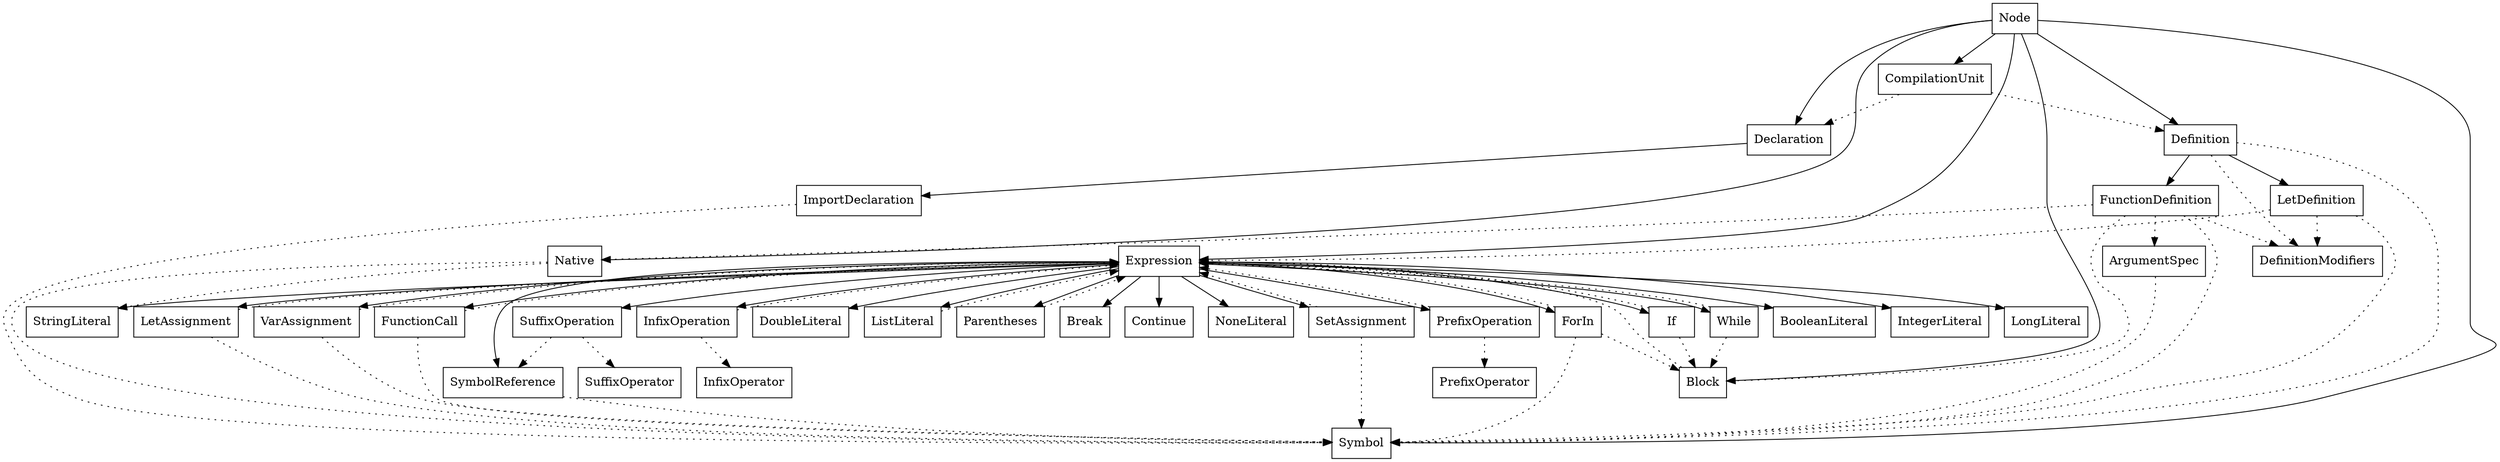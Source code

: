 digraph A {
  type_Node [shape=box,label="Node"]
  type_Expression [shape=box,label="Expression"]
  type_Symbol [shape=box,label="Symbol"]
  type_Declaration [shape=box,label="Declaration"]
  type_Definition [shape=box,label="Definition"]
  type_DefinitionModifiers [shape=box,label="DefinitionModifiers"]
  type_Block [shape=box,label="Block"]
  type_CompilationUnit [shape=box,label="CompilationUnit"]
  type_LetAssignment [shape=box,label="LetAssignment"]
  type_VarAssignment [shape=box,label="VarAssignment"]
  type_SetAssignment [shape=box,label="SetAssignment"]
  type_InfixOperator [shape=box,label="InfixOperator"]
  type_InfixOperation [shape=box,label="InfixOperation"]
  type_BooleanLiteral [shape=box,label="BooleanLiteral"]
  type_FunctionCall [shape=box,label="FunctionCall"]
  type_ArgumentSpec [shape=box,label="ArgumentSpec"]
  type_FunctionDefinition [shape=box,label="FunctionDefinition"]
  type_LetDefinition [shape=box,label="LetDefinition"]
  type_If [shape=box,label="If"]
  type_ImportDeclaration [shape=box,label="ImportDeclaration"]
  type_IntegerLiteral [shape=box,label="IntegerLiteral"]
  type_LongLiteral [shape=box,label="LongLiteral"]
  type_DoubleLiteral [shape=box,label="DoubleLiteral"]
  type_ListLiteral [shape=box,label="ListLiteral"]
  type_Parentheses [shape=box,label="Parentheses"]
  type_PrefixOperator [shape=box,label="PrefixOperator"]
  type_PrefixOperation [shape=box,label="PrefixOperation"]
  type_SuffixOperator [shape=box,label="SuffixOperator"]
  type_SuffixOperation [shape=box,label="SuffixOperation"]
  type_StringLiteral [shape=box,label="StringLiteral"]
  type_SymbolReference [shape=box,label="SymbolReference"]
  type_While [shape=box,label="While"]
  type_ForIn [shape=box,label="ForIn"]
  type_Break [shape=box,label="Break"]
  type_Continue [shape=box,label="Continue"]
  type_NoneLiteral [shape=box,label="NoneLiteral"]
  type_Native [shape=box,label="Native"]
  type_Node -> type_Expression
  type_Node -> type_Symbol
  type_Node -> type_Declaration
  type_Node -> type_Definition
  type_Node -> type_Block
  type_Node -> type_CompilationUnit
  type_Node -> type_Native
  type_Expression -> type_LetAssignment
  type_Expression -> type_VarAssignment
  type_Expression -> type_SetAssignment
  type_Expression -> type_InfixOperation
  type_Expression -> type_BooleanLiteral
  type_Expression -> type_FunctionCall
  type_Expression -> type_If
  type_Expression -> type_IntegerLiteral
  type_Expression -> type_LongLiteral
  type_Expression -> type_DoubleLiteral
  type_Expression -> type_ListLiteral
  type_Expression -> type_Parentheses
  type_Expression -> type_PrefixOperation
  type_Expression -> type_SuffixOperation
  type_Expression -> type_StringLiteral
  type_Expression -> type_SymbolReference
  type_Expression -> type_While
  type_Expression -> type_ForIn
  type_Expression -> type_Break
  type_Expression -> type_Continue
  type_Expression -> type_NoneLiteral
  type_Definition -> type_FunctionDefinition
  type_Definition -> type_LetDefinition
  type_Declaration -> type_ImportDeclaration
  type_Definition -> type_Symbol [style=dotted]
  type_Definition -> type_DefinitionModifiers [style=dotted]
  type_Block -> type_Expression [style=dotted]
  type_CompilationUnit -> type_Declaration [style=dotted]
  type_CompilationUnit -> type_Definition [style=dotted]
  type_LetAssignment -> type_Symbol [style=dotted]
  type_LetAssignment -> type_Expression [style=dotted]
  type_VarAssignment -> type_Symbol [style=dotted]
  type_VarAssignment -> type_Expression [style=dotted]
  type_SetAssignment -> type_Symbol [style=dotted]
  type_SetAssignment -> type_Expression [style=dotted]
  type_InfixOperation -> type_Expression [style=dotted]
  type_InfixOperation -> type_InfixOperator [style=dotted]
  type_FunctionCall -> type_Symbol [style=dotted]
  type_FunctionCall -> type_Expression [style=dotted]
  type_ArgumentSpec -> type_Symbol [style=dotted]
  type_FunctionDefinition -> type_DefinitionModifiers [style=dotted]
  type_FunctionDefinition -> type_Symbol [style=dotted]
  type_FunctionDefinition -> type_ArgumentSpec [style=dotted]
  type_FunctionDefinition -> type_Block [style=dotted]
  type_FunctionDefinition -> type_Native [style=dotted]
  type_LetDefinition -> type_DefinitionModifiers [style=dotted]
  type_LetDefinition -> type_Symbol [style=dotted]
  type_LetDefinition -> type_Expression [style=dotted]
  type_If -> type_Expression [style=dotted]
  type_If -> type_Block [style=dotted]
  type_ImportDeclaration -> type_Symbol [style=dotted]
  type_ListLiteral -> type_Expression [style=dotted]
  type_Parentheses -> type_Expression [style=dotted]
  type_PrefixOperation -> type_PrefixOperator [style=dotted]
  type_PrefixOperation -> type_Expression [style=dotted]
  type_SuffixOperation -> type_SuffixOperator [style=dotted]
  type_SuffixOperation -> type_SymbolReference [style=dotted]
  type_SymbolReference -> type_Symbol [style=dotted]
  type_While -> type_Expression [style=dotted]
  type_While -> type_Block [style=dotted]
  type_ForIn -> type_Symbol [style=dotted]
  type_ForIn -> type_Expression [style=dotted]
  type_ForIn -> type_Block [style=dotted]
  type_Native -> type_Symbol [style=dotted]
  type_Native -> type_StringLiteral [style=dotted]
}
